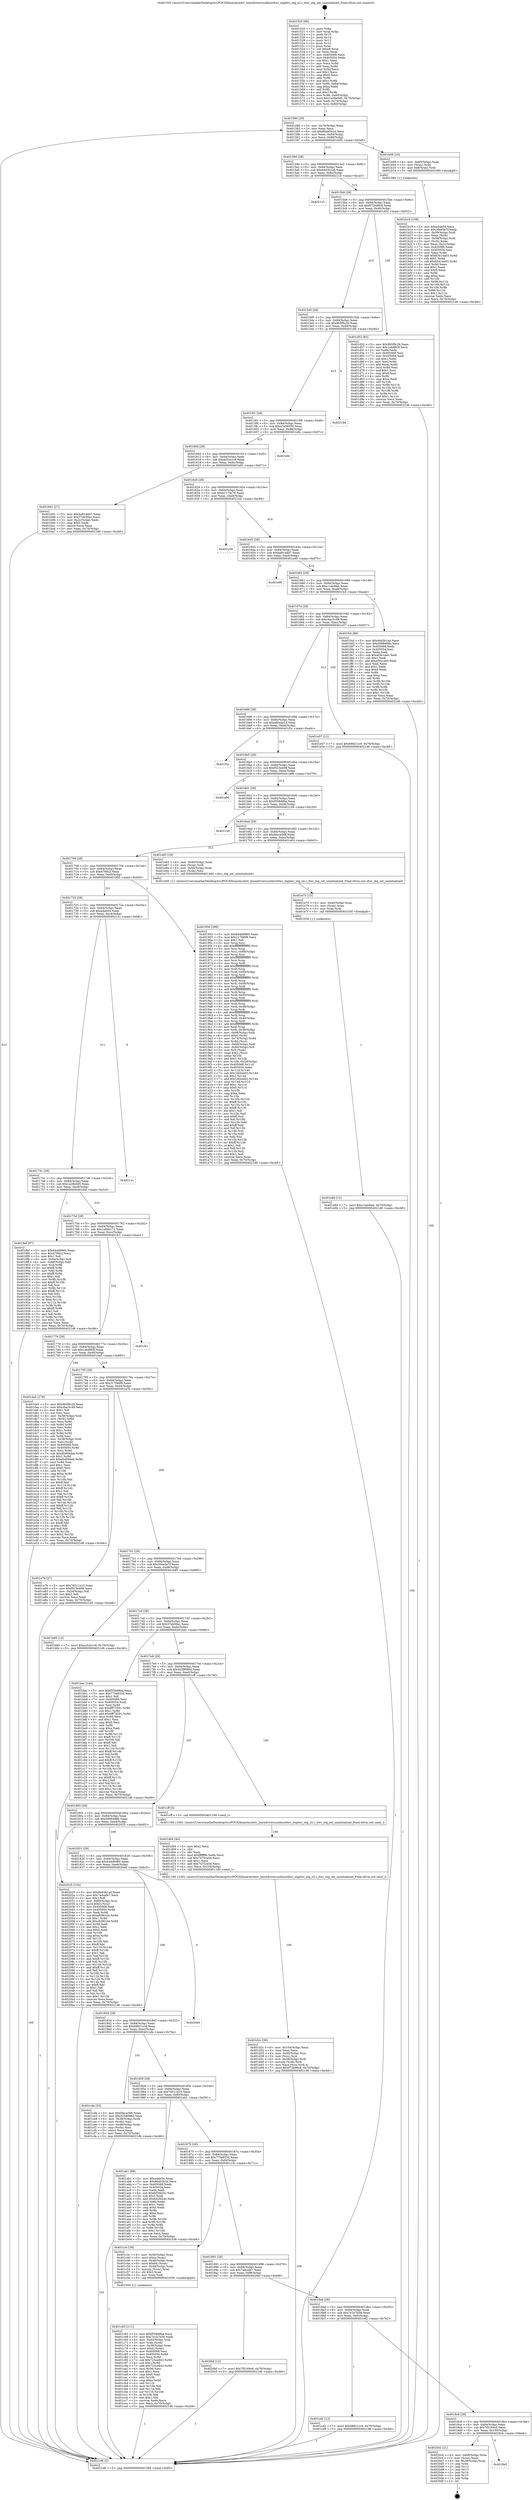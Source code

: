 digraph "0x401520" {
  label = "0x401520 (/mnt/c/Users/mathe/Desktop/tcc/POCII/binaries/extr_linuxdriversusbhostdwc_otgdwc_otg_cil.c_dwc_otg_set_uninitialized_Final-ollvm.out::main(0))"
  labelloc = "t"
  node[shape=record]

  Entry [label="",width=0.3,height=0.3,shape=circle,fillcolor=black,style=filled]
  "0x401580" [label="{
     0x401580 [29]\l
     | [instrs]\l
     &nbsp;&nbsp;0x401580 \<+3\>: mov -0x70(%rbp),%eax\l
     &nbsp;&nbsp;0x401583 \<+2\>: mov %eax,%ecx\l
     &nbsp;&nbsp;0x401585 \<+6\>: sub $0x86ab5b2d,%ecx\l
     &nbsp;&nbsp;0x40158b \<+6\>: mov %eax,-0x84(%rbp)\l
     &nbsp;&nbsp;0x401591 \<+6\>: mov %ecx,-0x88(%rbp)\l
     &nbsp;&nbsp;0x401597 \<+6\>: je 0000000000401b09 \<main+0x5e9\>\l
  }"]
  "0x401b09" [label="{
     0x401b09 [16]\l
     | [instrs]\l
     &nbsp;&nbsp;0x401b09 \<+4\>: mov -0x60(%rbp),%rax\l
     &nbsp;&nbsp;0x401b0d \<+3\>: mov (%rax),%rax\l
     &nbsp;&nbsp;0x401b10 \<+4\>: mov 0x8(%rax),%rdi\l
     &nbsp;&nbsp;0x401b14 \<+5\>: call 0000000000401060 \<atoi@plt\>\l
     | [calls]\l
     &nbsp;&nbsp;0x401060 \{1\} (unknown)\l
  }"]
  "0x40159d" [label="{
     0x40159d [28]\l
     | [instrs]\l
     &nbsp;&nbsp;0x40159d \<+5\>: jmp 00000000004015a2 \<main+0x82\>\l
     &nbsp;&nbsp;0x4015a2 \<+6\>: mov -0x84(%rbp),%eax\l
     &nbsp;&nbsp;0x4015a8 \<+5\>: sub $0x94d3b1ad,%eax\l
     &nbsp;&nbsp;0x4015ad \<+6\>: mov %eax,-0x8c(%rbp)\l
     &nbsp;&nbsp;0x4015b3 \<+6\>: je 00000000004021c5 \<main+0xca5\>\l
  }"]
  Exit [label="",width=0.3,height=0.3,shape=circle,fillcolor=black,style=filled,peripheries=2]
  "0x4021c5" [label="{
     0x4021c5\l
  }", style=dashed]
  "0x4015b9" [label="{
     0x4015b9 [28]\l
     | [instrs]\l
     &nbsp;&nbsp;0x4015b9 \<+5\>: jmp 00000000004015be \<main+0x9e\>\l
     &nbsp;&nbsp;0x4015be \<+6\>: mov -0x84(%rbp),%eax\l
     &nbsp;&nbsp;0x4015c4 \<+5\>: sub $0x972b96c8,%eax\l
     &nbsp;&nbsp;0x4015c9 \<+6\>: mov %eax,-0x90(%rbp)\l
     &nbsp;&nbsp;0x4015cf \<+6\>: je 0000000000401d52 \<main+0x832\>\l
  }"]
  "0x4018e5" [label="{
     0x4018e5\l
  }", style=dashed]
  "0x401d52" [label="{
     0x401d52 [83]\l
     | [instrs]\l
     &nbsp;&nbsp;0x401d52 \<+5\>: mov $0x9b5f9c2b,%eax\l
     &nbsp;&nbsp;0x401d57 \<+5\>: mov $0x1eb9f63f,%ecx\l
     &nbsp;&nbsp;0x401d5c \<+2\>: xor %edx,%edx\l
     &nbsp;&nbsp;0x401d5e \<+7\>: mov 0x405068,%esi\l
     &nbsp;&nbsp;0x401d65 \<+7\>: mov 0x405054,%edi\l
     &nbsp;&nbsp;0x401d6c \<+3\>: sub $0x1,%edx\l
     &nbsp;&nbsp;0x401d6f \<+3\>: mov %esi,%r8d\l
     &nbsp;&nbsp;0x401d72 \<+3\>: add %edx,%r8d\l
     &nbsp;&nbsp;0x401d75 \<+4\>: imul %r8d,%esi\l
     &nbsp;&nbsp;0x401d79 \<+3\>: and $0x1,%esi\l
     &nbsp;&nbsp;0x401d7c \<+3\>: cmp $0x0,%esi\l
     &nbsp;&nbsp;0x401d7f \<+4\>: sete %r9b\l
     &nbsp;&nbsp;0x401d83 \<+3\>: cmp $0xa,%edi\l
     &nbsp;&nbsp;0x401d86 \<+4\>: setl %r10b\l
     &nbsp;&nbsp;0x401d8a \<+3\>: mov %r9b,%r11b\l
     &nbsp;&nbsp;0x401d8d \<+3\>: and %r10b,%r11b\l
     &nbsp;&nbsp;0x401d90 \<+3\>: xor %r10b,%r9b\l
     &nbsp;&nbsp;0x401d93 \<+3\>: or %r9b,%r11b\l
     &nbsp;&nbsp;0x401d96 \<+4\>: test $0x1,%r11b\l
     &nbsp;&nbsp;0x401d9a \<+3\>: cmovne %ecx,%eax\l
     &nbsp;&nbsp;0x401d9d \<+3\>: mov %eax,-0x70(%rbp)\l
     &nbsp;&nbsp;0x401da0 \<+5\>: jmp 00000000004021d6 \<main+0xcb6\>\l
  }"]
  "0x4015d5" [label="{
     0x4015d5 [28]\l
     | [instrs]\l
     &nbsp;&nbsp;0x4015d5 \<+5\>: jmp 00000000004015da \<main+0xba\>\l
     &nbsp;&nbsp;0x4015da \<+6\>: mov -0x84(%rbp),%eax\l
     &nbsp;&nbsp;0x4015e0 \<+5\>: sub $0x9b5f9c2b,%eax\l
     &nbsp;&nbsp;0x4015e5 \<+6\>: mov %eax,-0x94(%rbp)\l
     &nbsp;&nbsp;0x4015eb \<+6\>: je 000000000040218d \<main+0xc6d\>\l
  }"]
  "0x4020cb" [label="{
     0x4020cb [21]\l
     | [instrs]\l
     &nbsp;&nbsp;0x4020cb \<+4\>: mov -0x68(%rbp),%rax\l
     &nbsp;&nbsp;0x4020cf \<+2\>: mov (%rax),%eax\l
     &nbsp;&nbsp;0x4020d1 \<+4\>: lea -0x28(%rbp),%rsp\l
     &nbsp;&nbsp;0x4020d5 \<+1\>: pop %rbx\l
     &nbsp;&nbsp;0x4020d6 \<+2\>: pop %r12\l
     &nbsp;&nbsp;0x4020d8 \<+2\>: pop %r13\l
     &nbsp;&nbsp;0x4020da \<+2\>: pop %r14\l
     &nbsp;&nbsp;0x4020dc \<+2\>: pop %r15\l
     &nbsp;&nbsp;0x4020de \<+1\>: pop %rbp\l
     &nbsp;&nbsp;0x4020df \<+1\>: ret\l
  }"]
  "0x40218d" [label="{
     0x40218d\l
  }", style=dashed]
  "0x4015f1" [label="{
     0x4015f1 [28]\l
     | [instrs]\l
     &nbsp;&nbsp;0x4015f1 \<+5\>: jmp 00000000004015f6 \<main+0xd6\>\l
     &nbsp;&nbsp;0x4015f6 \<+6\>: mov -0x84(%rbp),%eax\l
     &nbsp;&nbsp;0x4015fc \<+5\>: sub $0xa7e08550,%eax\l
     &nbsp;&nbsp;0x401601 \<+6\>: mov %eax,-0x98(%rbp)\l
     &nbsp;&nbsp;0x401607 \<+6\>: je 0000000000401e9c \<main+0x97c\>\l
  }"]
  "0x401e84" [label="{
     0x401e84 [12]\l
     | [instrs]\l
     &nbsp;&nbsp;0x401e84 \<+7\>: movl $0xc1ab4fab,-0x70(%rbp)\l
     &nbsp;&nbsp;0x401e8b \<+5\>: jmp 00000000004021d6 \<main+0xcb6\>\l
  }"]
  "0x401e9c" [label="{
     0x401e9c\l
  }", style=dashed]
  "0x40160d" [label="{
     0x40160d [28]\l
     | [instrs]\l
     &nbsp;&nbsp;0x40160d \<+5\>: jmp 0000000000401612 \<main+0xf2\>\l
     &nbsp;&nbsp;0x401612 \<+6\>: mov -0x84(%rbp),%eax\l
     &nbsp;&nbsp;0x401618 \<+5\>: sub $0xac52e1c9,%eax\l
     &nbsp;&nbsp;0x40161d \<+6\>: mov %eax,-0x9c(%rbp)\l
     &nbsp;&nbsp;0x401623 \<+6\>: je 0000000000401b91 \<main+0x671\>\l
  }"]
  "0x401e75" [label="{
     0x401e75 [15]\l
     | [instrs]\l
     &nbsp;&nbsp;0x401e75 \<+4\>: mov -0x40(%rbp),%rax\l
     &nbsp;&nbsp;0x401e79 \<+3\>: mov (%rax),%rax\l
     &nbsp;&nbsp;0x401e7c \<+3\>: mov %rax,%rdi\l
     &nbsp;&nbsp;0x401e7f \<+5\>: call 0000000000401030 \<free@plt\>\l
     | [calls]\l
     &nbsp;&nbsp;0x401030 \{1\} (unknown)\l
  }"]
  "0x401b91" [label="{
     0x401b91 [27]\l
     | [instrs]\l
     &nbsp;&nbsp;0x401b91 \<+5\>: mov $0xba81ddd7,%eax\l
     &nbsp;&nbsp;0x401b96 \<+5\>: mov $0x37ab50ec,%ecx\l
     &nbsp;&nbsp;0x401b9b \<+3\>: mov -0x2c(%rbp),%edx\l
     &nbsp;&nbsp;0x401b9e \<+3\>: cmp $0x0,%edx\l
     &nbsp;&nbsp;0x401ba1 \<+3\>: cmove %ecx,%eax\l
     &nbsp;&nbsp;0x401ba4 \<+3\>: mov %eax,-0x70(%rbp)\l
     &nbsp;&nbsp;0x401ba7 \<+5\>: jmp 00000000004021d6 \<main+0xcb6\>\l
  }"]
  "0x401629" [label="{
     0x401629 [28]\l
     | [instrs]\l
     &nbsp;&nbsp;0x401629 \<+5\>: jmp 000000000040162e \<main+0x10e\>\l
     &nbsp;&nbsp;0x40162e \<+6\>: mov -0x84(%rbp),%eax\l
     &nbsp;&nbsp;0x401634 \<+5\>: sub $0xb1179c76,%eax\l
     &nbsp;&nbsp;0x401639 \<+6\>: mov %eax,-0xa0(%rbp)\l
     &nbsp;&nbsp;0x40163f \<+6\>: je 00000000004021b4 \<main+0xc94\>\l
  }"]
  "0x401d2c" [label="{
     0x401d2c [38]\l
     | [instrs]\l
     &nbsp;&nbsp;0x401d2c \<+6\>: mov -0x104(%rbp),%ecx\l
     &nbsp;&nbsp;0x401d32 \<+3\>: imul %eax,%ecx\l
     &nbsp;&nbsp;0x401d35 \<+4\>: mov -0x40(%rbp),%rsi\l
     &nbsp;&nbsp;0x401d39 \<+3\>: mov (%rsi),%rsi\l
     &nbsp;&nbsp;0x401d3c \<+4\>: mov -0x38(%rbp),%rdi\l
     &nbsp;&nbsp;0x401d40 \<+3\>: movslq (%rdi),%rdi\l
     &nbsp;&nbsp;0x401d43 \<+3\>: mov %ecx,(%rsi,%rdi,4)\l
     &nbsp;&nbsp;0x401d46 \<+7\>: movl $0x972b96c8,-0x70(%rbp)\l
     &nbsp;&nbsp;0x401d4d \<+5\>: jmp 00000000004021d6 \<main+0xcb6\>\l
  }"]
  "0x4021b4" [label="{
     0x4021b4\l
  }", style=dashed]
  "0x401645" [label="{
     0x401645 [28]\l
     | [instrs]\l
     &nbsp;&nbsp;0x401645 \<+5\>: jmp 000000000040164a \<main+0x12a\>\l
     &nbsp;&nbsp;0x40164a \<+6\>: mov -0x84(%rbp),%eax\l
     &nbsp;&nbsp;0x401650 \<+5\>: sub $0xba81ddd7,%eax\l
     &nbsp;&nbsp;0x401655 \<+6\>: mov %eax,-0xa4(%rbp)\l
     &nbsp;&nbsp;0x40165b \<+6\>: je 0000000000401e90 \<main+0x970\>\l
  }"]
  "0x401d04" [label="{
     0x401d04 [40]\l
     | [instrs]\l
     &nbsp;&nbsp;0x401d04 \<+5\>: mov $0x2,%ecx\l
     &nbsp;&nbsp;0x401d09 \<+1\>: cltd\l
     &nbsp;&nbsp;0x401d0a \<+2\>: idiv %ecx\l
     &nbsp;&nbsp;0x401d0c \<+6\>: imul $0xfffffffe,%edx,%ecx\l
     &nbsp;&nbsp;0x401d12 \<+6\>: sub $0x7475ca5d,%ecx\l
     &nbsp;&nbsp;0x401d18 \<+3\>: add $0x1,%ecx\l
     &nbsp;&nbsp;0x401d1b \<+6\>: add $0x7475ca5d,%ecx\l
     &nbsp;&nbsp;0x401d21 \<+6\>: mov %ecx,-0x104(%rbp)\l
     &nbsp;&nbsp;0x401d27 \<+5\>: call 0000000000401160 \<next_i\>\l
     | [calls]\l
     &nbsp;&nbsp;0x401160 \{100\} (/mnt/c/Users/mathe/Desktop/tcc/POCII/binaries/extr_linuxdriversusbhostdwc_otgdwc_otg_cil.c_dwc_otg_set_uninitialized_Final-ollvm.out::next_i)\l
  }"]
  "0x401e90" [label="{
     0x401e90\l
  }", style=dashed]
  "0x401661" [label="{
     0x401661 [28]\l
     | [instrs]\l
     &nbsp;&nbsp;0x401661 \<+5\>: jmp 0000000000401666 \<main+0x146\>\l
     &nbsp;&nbsp;0x401666 \<+6\>: mov -0x84(%rbp),%eax\l
     &nbsp;&nbsp;0x40166c \<+5\>: sub $0xc1ab4fab,%eax\l
     &nbsp;&nbsp;0x401671 \<+6\>: mov %eax,-0xa8(%rbp)\l
     &nbsp;&nbsp;0x401677 \<+6\>: je 0000000000401fcd \<main+0xaad\>\l
  }"]
  "0x4018c9" [label="{
     0x4018c9 [28]\l
     | [instrs]\l
     &nbsp;&nbsp;0x4018c9 \<+5\>: jmp 00000000004018ce \<main+0x3ae\>\l
     &nbsp;&nbsp;0x4018ce \<+6\>: mov -0x84(%rbp),%eax\l
     &nbsp;&nbsp;0x4018d4 \<+5\>: sub $0x7f5169c9,%eax\l
     &nbsp;&nbsp;0x4018d9 \<+6\>: mov %eax,-0x100(%rbp)\l
     &nbsp;&nbsp;0x4018df \<+6\>: je 00000000004020cb \<main+0xbab\>\l
  }"]
  "0x401fcd" [label="{
     0x401fcd [88]\l
     | [instrs]\l
     &nbsp;&nbsp;0x401fcd \<+5\>: mov $0x94d3b1ad,%eax\l
     &nbsp;&nbsp;0x401fd2 \<+5\>: mov $0x5998498b,%ecx\l
     &nbsp;&nbsp;0x401fd7 \<+7\>: mov 0x405068,%edx\l
     &nbsp;&nbsp;0x401fde \<+7\>: mov 0x405054,%esi\l
     &nbsp;&nbsp;0x401fe5 \<+2\>: mov %edx,%edi\l
     &nbsp;&nbsp;0x401fe7 \<+6\>: sub $0xef3b1ee0,%edi\l
     &nbsp;&nbsp;0x401fed \<+3\>: sub $0x1,%edi\l
     &nbsp;&nbsp;0x401ff0 \<+6\>: add $0xef3b1ee0,%edi\l
     &nbsp;&nbsp;0x401ff6 \<+3\>: imul %edi,%edx\l
     &nbsp;&nbsp;0x401ff9 \<+3\>: and $0x1,%edx\l
     &nbsp;&nbsp;0x401ffc \<+3\>: cmp $0x0,%edx\l
     &nbsp;&nbsp;0x401fff \<+4\>: sete %r8b\l
     &nbsp;&nbsp;0x402003 \<+3\>: cmp $0xa,%esi\l
     &nbsp;&nbsp;0x402006 \<+4\>: setl %r9b\l
     &nbsp;&nbsp;0x40200a \<+3\>: mov %r8b,%r10b\l
     &nbsp;&nbsp;0x40200d \<+3\>: and %r9b,%r10b\l
     &nbsp;&nbsp;0x402010 \<+3\>: xor %r9b,%r8b\l
     &nbsp;&nbsp;0x402013 \<+3\>: or %r8b,%r10b\l
     &nbsp;&nbsp;0x402016 \<+4\>: test $0x1,%r10b\l
     &nbsp;&nbsp;0x40201a \<+3\>: cmovne %ecx,%eax\l
     &nbsp;&nbsp;0x40201d \<+3\>: mov %eax,-0x70(%rbp)\l
     &nbsp;&nbsp;0x402020 \<+5\>: jmp 00000000004021d6 \<main+0xcb6\>\l
  }"]
  "0x40167d" [label="{
     0x40167d [28]\l
     | [instrs]\l
     &nbsp;&nbsp;0x40167d \<+5\>: jmp 0000000000401682 \<main+0x162\>\l
     &nbsp;&nbsp;0x401682 \<+6\>: mov -0x84(%rbp),%eax\l
     &nbsp;&nbsp;0x401688 \<+5\>: sub $0xc6ac5c49,%eax\l
     &nbsp;&nbsp;0x40168d \<+6\>: mov %eax,-0xac(%rbp)\l
     &nbsp;&nbsp;0x401693 \<+6\>: je 0000000000401e57 \<main+0x937\>\l
  }"]
  "0x401cd2" [label="{
     0x401cd2 [12]\l
     | [instrs]\l
     &nbsp;&nbsp;0x401cd2 \<+7\>: movl $0x68821cc9,-0x70(%rbp)\l
     &nbsp;&nbsp;0x401cd9 \<+5\>: jmp 00000000004021d6 \<main+0xcb6\>\l
  }"]
  "0x401e57" [label="{
     0x401e57 [12]\l
     | [instrs]\l
     &nbsp;&nbsp;0x401e57 \<+7\>: movl $0x68821cc9,-0x70(%rbp)\l
     &nbsp;&nbsp;0x401e5e \<+5\>: jmp 00000000004021d6 \<main+0xcb6\>\l
  }"]
  "0x401699" [label="{
     0x401699 [28]\l
     | [instrs]\l
     &nbsp;&nbsp;0x401699 \<+5\>: jmp 000000000040169e \<main+0x17e\>\l
     &nbsp;&nbsp;0x40169e \<+6\>: mov -0x84(%rbp),%eax\l
     &nbsp;&nbsp;0x4016a4 \<+5\>: sub $0xe8ceae1d,%eax\l
     &nbsp;&nbsp;0x4016a9 \<+6\>: mov %eax,-0xb0(%rbp)\l
     &nbsp;&nbsp;0x4016af \<+6\>: je 0000000000401f2c \<main+0xa0c\>\l
  }"]
  "0x4018ad" [label="{
     0x4018ad [28]\l
     | [instrs]\l
     &nbsp;&nbsp;0x4018ad \<+5\>: jmp 00000000004018b2 \<main+0x392\>\l
     &nbsp;&nbsp;0x4018b2 \<+6\>: mov -0x84(%rbp),%eax\l
     &nbsp;&nbsp;0x4018b8 \<+5\>: sub $0x7e1b7b58,%eax\l
     &nbsp;&nbsp;0x4018bd \<+6\>: mov %eax,-0xfc(%rbp)\l
     &nbsp;&nbsp;0x4018c3 \<+6\>: je 0000000000401cd2 \<main+0x7b2\>\l
  }"]
  "0x401f2c" [label="{
     0x401f2c\l
  }", style=dashed]
  "0x4016b5" [label="{
     0x4016b5 [28]\l
     | [instrs]\l
     &nbsp;&nbsp;0x4016b5 \<+5\>: jmp 00000000004016ba \<main+0x19a\>\l
     &nbsp;&nbsp;0x4016ba \<+6\>: mov -0x84(%rbp),%eax\l
     &nbsp;&nbsp;0x4016c0 \<+5\>: sub $0xf523e498,%eax\l
     &nbsp;&nbsp;0x4016c5 \<+6\>: mov %eax,-0xb4(%rbp)\l
     &nbsp;&nbsp;0x4016cb \<+6\>: je 0000000000401a96 \<main+0x576\>\l
  }"]
  "0x4020bf" [label="{
     0x4020bf [12]\l
     | [instrs]\l
     &nbsp;&nbsp;0x4020bf \<+7\>: movl $0x7f5169c9,-0x70(%rbp)\l
     &nbsp;&nbsp;0x4020c6 \<+5\>: jmp 00000000004021d6 \<main+0xcb6\>\l
  }"]
  "0x401a96" [label="{
     0x401a96\l
  }", style=dashed]
  "0x4016d1" [label="{
     0x4016d1 [28]\l
     | [instrs]\l
     &nbsp;&nbsp;0x4016d1 \<+5\>: jmp 00000000004016d6 \<main+0x1b6\>\l
     &nbsp;&nbsp;0x4016d6 \<+6\>: mov -0x84(%rbp),%eax\l
     &nbsp;&nbsp;0x4016dc \<+5\>: sub $0xf559d9ba,%eax\l
     &nbsp;&nbsp;0x4016e1 \<+6\>: mov %eax,-0xb8(%rbp)\l
     &nbsp;&nbsp;0x4016e7 \<+6\>: je 0000000000402149 \<main+0xc29\>\l
  }"]
  "0x401c63" [label="{
     0x401c63 [111]\l
     | [instrs]\l
     &nbsp;&nbsp;0x401c63 \<+5\>: mov $0xf559d9ba,%ecx\l
     &nbsp;&nbsp;0x401c68 \<+5\>: mov $0x7e1b7b58,%edx\l
     &nbsp;&nbsp;0x401c6d \<+4\>: mov -0x40(%rbp),%rdi\l
     &nbsp;&nbsp;0x401c71 \<+3\>: mov %rax,(%rdi)\l
     &nbsp;&nbsp;0x401c74 \<+4\>: mov -0x38(%rbp),%rax\l
     &nbsp;&nbsp;0x401c78 \<+6\>: movl $0x0,(%rax)\l
     &nbsp;&nbsp;0x401c7e \<+7\>: mov 0x405068,%esi\l
     &nbsp;&nbsp;0x401c85 \<+8\>: mov 0x405054,%r8d\l
     &nbsp;&nbsp;0x401c8d \<+3\>: mov %esi,%r9d\l
     &nbsp;&nbsp;0x401c90 \<+7\>: sub $0x725ce843,%r9d\l
     &nbsp;&nbsp;0x401c97 \<+4\>: sub $0x1,%r9d\l
     &nbsp;&nbsp;0x401c9b \<+7\>: add $0x725ce843,%r9d\l
     &nbsp;&nbsp;0x401ca2 \<+4\>: imul %r9d,%esi\l
     &nbsp;&nbsp;0x401ca6 \<+3\>: and $0x1,%esi\l
     &nbsp;&nbsp;0x401ca9 \<+3\>: cmp $0x0,%esi\l
     &nbsp;&nbsp;0x401cac \<+4\>: sete %r10b\l
     &nbsp;&nbsp;0x401cb0 \<+4\>: cmp $0xa,%r8d\l
     &nbsp;&nbsp;0x401cb4 \<+4\>: setl %r11b\l
     &nbsp;&nbsp;0x401cb8 \<+3\>: mov %r10b,%bl\l
     &nbsp;&nbsp;0x401cbb \<+3\>: and %r11b,%bl\l
     &nbsp;&nbsp;0x401cbe \<+3\>: xor %r11b,%r10b\l
     &nbsp;&nbsp;0x401cc1 \<+3\>: or %r10b,%bl\l
     &nbsp;&nbsp;0x401cc4 \<+3\>: test $0x1,%bl\l
     &nbsp;&nbsp;0x401cc7 \<+3\>: cmovne %edx,%ecx\l
     &nbsp;&nbsp;0x401cca \<+3\>: mov %ecx,-0x70(%rbp)\l
     &nbsp;&nbsp;0x401ccd \<+5\>: jmp 00000000004021d6 \<main+0xcb6\>\l
  }"]
  "0x402149" [label="{
     0x402149\l
  }", style=dashed]
  "0x4016ed" [label="{
     0x4016ed [28]\l
     | [instrs]\l
     &nbsp;&nbsp;0x4016ed \<+5\>: jmp 00000000004016f2 \<main+0x1d2\>\l
     &nbsp;&nbsp;0x4016f2 \<+6\>: mov -0x84(%rbp),%eax\l
     &nbsp;&nbsp;0x4016f8 \<+5\>: sub $0xfdaca566,%eax\l
     &nbsp;&nbsp;0x4016fd \<+6\>: mov %eax,-0xbc(%rbp)\l
     &nbsp;&nbsp;0x401703 \<+6\>: je 0000000000401e63 \<main+0x943\>\l
  }"]
  "0x401891" [label="{
     0x401891 [28]\l
     | [instrs]\l
     &nbsp;&nbsp;0x401891 \<+5\>: jmp 0000000000401896 \<main+0x376\>\l
     &nbsp;&nbsp;0x401896 \<+6\>: mov -0x84(%rbp),%eax\l
     &nbsp;&nbsp;0x40189c \<+5\>: sub $0x7adcafe7,%eax\l
     &nbsp;&nbsp;0x4018a1 \<+6\>: mov %eax,-0xf8(%rbp)\l
     &nbsp;&nbsp;0x4018a7 \<+6\>: je 00000000004020bf \<main+0xb9f\>\l
  }"]
  "0x401e63" [label="{
     0x401e63 [18]\l
     | [instrs]\l
     &nbsp;&nbsp;0x401e63 \<+4\>: mov -0x40(%rbp),%rax\l
     &nbsp;&nbsp;0x401e67 \<+3\>: mov (%rax),%rdi\l
     &nbsp;&nbsp;0x401e6a \<+4\>: mov -0x50(%rbp),%rax\l
     &nbsp;&nbsp;0x401e6e \<+2\>: mov (%rax),%esi\l
     &nbsp;&nbsp;0x401e70 \<+5\>: call 0000000000401440 \<dwc_otg_set_uninitialized\>\l
     | [calls]\l
     &nbsp;&nbsp;0x401440 \{1\} (/mnt/c/Users/mathe/Desktop/tcc/POCII/binaries/extr_linuxdriversusbhostdwc_otgdwc_otg_cil.c_dwc_otg_set_uninitialized_Final-ollvm.out::dwc_otg_set_uninitialized)\l
  }"]
  "0x401709" [label="{
     0x401709 [28]\l
     | [instrs]\l
     &nbsp;&nbsp;0x401709 \<+5\>: jmp 000000000040170e \<main+0x1ee\>\l
     &nbsp;&nbsp;0x40170e \<+6\>: mov -0x84(%rbp),%eax\l
     &nbsp;&nbsp;0x401714 \<+5\>: sub $0x4786c2,%eax\l
     &nbsp;&nbsp;0x401719 \<+6\>: mov %eax,-0xc0(%rbp)\l
     &nbsp;&nbsp;0x40171f \<+6\>: je 0000000000401950 \<main+0x430\>\l
  }"]
  "0x401c3c" [label="{
     0x401c3c [39]\l
     | [instrs]\l
     &nbsp;&nbsp;0x401c3c \<+4\>: mov -0x50(%rbp),%rax\l
     &nbsp;&nbsp;0x401c40 \<+6\>: movl $0xa,(%rax)\l
     &nbsp;&nbsp;0x401c46 \<+4\>: mov -0x48(%rbp),%rax\l
     &nbsp;&nbsp;0x401c4a \<+6\>: movl $0x64,(%rax)\l
     &nbsp;&nbsp;0x401c50 \<+4\>: mov -0x48(%rbp),%rax\l
     &nbsp;&nbsp;0x401c54 \<+3\>: movslq (%rax),%rax\l
     &nbsp;&nbsp;0x401c57 \<+4\>: shl $0x2,%rax\l
     &nbsp;&nbsp;0x401c5b \<+3\>: mov %rax,%rdi\l
     &nbsp;&nbsp;0x401c5e \<+5\>: call 0000000000401050 \<malloc@plt\>\l
     | [calls]\l
     &nbsp;&nbsp;0x401050 \{1\} (unknown)\l
  }"]
  "0x401950" [label="{
     0x401950 [299]\l
     | [instrs]\l
     &nbsp;&nbsp;0x401950 \<+5\>: mov $0x644d9960,%eax\l
     &nbsp;&nbsp;0x401955 \<+5\>: mov $0x217f46f9,%ecx\l
     &nbsp;&nbsp;0x40195a \<+2\>: mov $0x1,%dl\l
     &nbsp;&nbsp;0x40195c \<+3\>: mov %rsp,%rsi\l
     &nbsp;&nbsp;0x40195f \<+4\>: add $0xfffffffffffffff0,%rsi\l
     &nbsp;&nbsp;0x401963 \<+3\>: mov %rsi,%rsp\l
     &nbsp;&nbsp;0x401966 \<+4\>: mov %rsi,-0x68(%rbp)\l
     &nbsp;&nbsp;0x40196a \<+3\>: mov %rsp,%rsi\l
     &nbsp;&nbsp;0x40196d \<+4\>: add $0xfffffffffffffff0,%rsi\l
     &nbsp;&nbsp;0x401971 \<+3\>: mov %rsi,%rsp\l
     &nbsp;&nbsp;0x401974 \<+3\>: mov %rsp,%rdi\l
     &nbsp;&nbsp;0x401977 \<+4\>: add $0xfffffffffffffff0,%rdi\l
     &nbsp;&nbsp;0x40197b \<+3\>: mov %rdi,%rsp\l
     &nbsp;&nbsp;0x40197e \<+4\>: mov %rdi,-0x60(%rbp)\l
     &nbsp;&nbsp;0x401982 \<+3\>: mov %rsp,%rdi\l
     &nbsp;&nbsp;0x401985 \<+4\>: add $0xfffffffffffffff0,%rdi\l
     &nbsp;&nbsp;0x401989 \<+3\>: mov %rdi,%rsp\l
     &nbsp;&nbsp;0x40198c \<+4\>: mov %rdi,-0x58(%rbp)\l
     &nbsp;&nbsp;0x401990 \<+3\>: mov %rsp,%rdi\l
     &nbsp;&nbsp;0x401993 \<+4\>: add $0xfffffffffffffff0,%rdi\l
     &nbsp;&nbsp;0x401997 \<+3\>: mov %rdi,%rsp\l
     &nbsp;&nbsp;0x40199a \<+4\>: mov %rdi,-0x50(%rbp)\l
     &nbsp;&nbsp;0x40199e \<+3\>: mov %rsp,%rdi\l
     &nbsp;&nbsp;0x4019a1 \<+4\>: add $0xfffffffffffffff0,%rdi\l
     &nbsp;&nbsp;0x4019a5 \<+3\>: mov %rdi,%rsp\l
     &nbsp;&nbsp;0x4019a8 \<+4\>: mov %rdi,-0x48(%rbp)\l
     &nbsp;&nbsp;0x4019ac \<+3\>: mov %rsp,%rdi\l
     &nbsp;&nbsp;0x4019af \<+4\>: add $0xfffffffffffffff0,%rdi\l
     &nbsp;&nbsp;0x4019b3 \<+3\>: mov %rdi,%rsp\l
     &nbsp;&nbsp;0x4019b6 \<+4\>: mov %rdi,-0x40(%rbp)\l
     &nbsp;&nbsp;0x4019ba \<+3\>: mov %rsp,%rdi\l
     &nbsp;&nbsp;0x4019bd \<+4\>: add $0xfffffffffffffff0,%rdi\l
     &nbsp;&nbsp;0x4019c1 \<+3\>: mov %rdi,%rsp\l
     &nbsp;&nbsp;0x4019c4 \<+4\>: mov %rdi,-0x38(%rbp)\l
     &nbsp;&nbsp;0x4019c8 \<+4\>: mov -0x68(%rbp),%rdi\l
     &nbsp;&nbsp;0x4019cc \<+6\>: movl $0x0,(%rdi)\l
     &nbsp;&nbsp;0x4019d2 \<+4\>: mov -0x74(%rbp),%r8d\l
     &nbsp;&nbsp;0x4019d6 \<+3\>: mov %r8d,(%rsi)\l
     &nbsp;&nbsp;0x4019d9 \<+4\>: mov -0x60(%rbp),%rdi\l
     &nbsp;&nbsp;0x4019dd \<+4\>: mov -0x80(%rbp),%r9\l
     &nbsp;&nbsp;0x4019e1 \<+3\>: mov %r9,(%rdi)\l
     &nbsp;&nbsp;0x4019e4 \<+3\>: cmpl $0x2,(%rsi)\l
     &nbsp;&nbsp;0x4019e7 \<+4\>: setne %r10b\l
     &nbsp;&nbsp;0x4019eb \<+4\>: and $0x1,%r10b\l
     &nbsp;&nbsp;0x4019ef \<+4\>: mov %r10b,-0x2d(%rbp)\l
     &nbsp;&nbsp;0x4019f3 \<+8\>: mov 0x405068,%r11d\l
     &nbsp;&nbsp;0x4019fb \<+7\>: mov 0x405054,%ebx\l
     &nbsp;&nbsp;0x401a02 \<+3\>: mov %r11d,%r14d\l
     &nbsp;&nbsp;0x401a05 \<+7\>: sub $0x1fd2edd3,%r14d\l
     &nbsp;&nbsp;0x401a0c \<+4\>: sub $0x1,%r14d\l
     &nbsp;&nbsp;0x401a10 \<+7\>: add $0x1fd2edd3,%r14d\l
     &nbsp;&nbsp;0x401a17 \<+4\>: imul %r14d,%r11d\l
     &nbsp;&nbsp;0x401a1b \<+4\>: and $0x1,%r11d\l
     &nbsp;&nbsp;0x401a1f \<+4\>: cmp $0x0,%r11d\l
     &nbsp;&nbsp;0x401a23 \<+4\>: sete %r10b\l
     &nbsp;&nbsp;0x401a27 \<+3\>: cmp $0xa,%ebx\l
     &nbsp;&nbsp;0x401a2a \<+4\>: setl %r15b\l
     &nbsp;&nbsp;0x401a2e \<+3\>: mov %r10b,%r12b\l
     &nbsp;&nbsp;0x401a31 \<+4\>: xor $0xff,%r12b\l
     &nbsp;&nbsp;0x401a35 \<+3\>: mov %r15b,%r13b\l
     &nbsp;&nbsp;0x401a38 \<+4\>: xor $0xff,%r13b\l
     &nbsp;&nbsp;0x401a3c \<+3\>: xor $0x1,%dl\l
     &nbsp;&nbsp;0x401a3f \<+3\>: mov %r12b,%sil\l
     &nbsp;&nbsp;0x401a42 \<+4\>: and $0xff,%sil\l
     &nbsp;&nbsp;0x401a46 \<+3\>: and %dl,%r10b\l
     &nbsp;&nbsp;0x401a49 \<+3\>: mov %r13b,%dil\l
     &nbsp;&nbsp;0x401a4c \<+4\>: and $0xff,%dil\l
     &nbsp;&nbsp;0x401a50 \<+3\>: and %dl,%r15b\l
     &nbsp;&nbsp;0x401a53 \<+3\>: or %r10b,%sil\l
     &nbsp;&nbsp;0x401a56 \<+3\>: or %r15b,%dil\l
     &nbsp;&nbsp;0x401a59 \<+3\>: xor %dil,%sil\l
     &nbsp;&nbsp;0x401a5c \<+3\>: or %r13b,%r12b\l
     &nbsp;&nbsp;0x401a5f \<+4\>: xor $0xff,%r12b\l
     &nbsp;&nbsp;0x401a63 \<+3\>: or $0x1,%dl\l
     &nbsp;&nbsp;0x401a66 \<+3\>: and %dl,%r12b\l
     &nbsp;&nbsp;0x401a69 \<+3\>: or %r12b,%sil\l
     &nbsp;&nbsp;0x401a6c \<+4\>: test $0x1,%sil\l
     &nbsp;&nbsp;0x401a70 \<+3\>: cmovne %ecx,%eax\l
     &nbsp;&nbsp;0x401a73 \<+3\>: mov %eax,-0x70(%rbp)\l
     &nbsp;&nbsp;0x401a76 \<+5\>: jmp 00000000004021d6 \<main+0xcb6\>\l
  }"]
  "0x401725" [label="{
     0x401725 [28]\l
     | [instrs]\l
     &nbsp;&nbsp;0x401725 \<+5\>: jmp 000000000040172a \<main+0x20a\>\l
     &nbsp;&nbsp;0x40172a \<+6\>: mov -0x84(%rbp),%eax\l
     &nbsp;&nbsp;0x401730 \<+5\>: sub $0xa4ab54,%eax\l
     &nbsp;&nbsp;0x401735 \<+6\>: mov %eax,-0xc4(%rbp)\l
     &nbsp;&nbsp;0x40173b \<+6\>: je 000000000040211c \<main+0xbfc\>\l
  }"]
  "0x401b19" [label="{
     0x401b19 [108]\l
     | [instrs]\l
     &nbsp;&nbsp;0x401b19 \<+5\>: mov $0xa4ab54,%ecx\l
     &nbsp;&nbsp;0x401b1e \<+5\>: mov $0x30ee5e7f,%edx\l
     &nbsp;&nbsp;0x401b23 \<+4\>: mov -0x58(%rbp),%rdi\l
     &nbsp;&nbsp;0x401b27 \<+2\>: mov %eax,(%rdi)\l
     &nbsp;&nbsp;0x401b29 \<+4\>: mov -0x58(%rbp),%rdi\l
     &nbsp;&nbsp;0x401b2d \<+2\>: mov (%rdi),%eax\l
     &nbsp;&nbsp;0x401b2f \<+3\>: mov %eax,-0x2c(%rbp)\l
     &nbsp;&nbsp;0x401b32 \<+7\>: mov 0x405068,%eax\l
     &nbsp;&nbsp;0x401b39 \<+7\>: mov 0x405054,%esi\l
     &nbsp;&nbsp;0x401b40 \<+3\>: mov %eax,%r8d\l
     &nbsp;&nbsp;0x401b43 \<+7\>: add $0x83414a03,%r8d\l
     &nbsp;&nbsp;0x401b4a \<+4\>: sub $0x1,%r8d\l
     &nbsp;&nbsp;0x401b4e \<+7\>: sub $0x83414a03,%r8d\l
     &nbsp;&nbsp;0x401b55 \<+4\>: imul %r8d,%eax\l
     &nbsp;&nbsp;0x401b59 \<+3\>: and $0x1,%eax\l
     &nbsp;&nbsp;0x401b5c \<+3\>: cmp $0x0,%eax\l
     &nbsp;&nbsp;0x401b5f \<+4\>: sete %r9b\l
     &nbsp;&nbsp;0x401b63 \<+3\>: cmp $0xa,%esi\l
     &nbsp;&nbsp;0x401b66 \<+4\>: setl %r10b\l
     &nbsp;&nbsp;0x401b6a \<+3\>: mov %r9b,%r11b\l
     &nbsp;&nbsp;0x401b6d \<+3\>: and %r10b,%r11b\l
     &nbsp;&nbsp;0x401b70 \<+3\>: xor %r10b,%r9b\l
     &nbsp;&nbsp;0x401b73 \<+3\>: or %r9b,%r11b\l
     &nbsp;&nbsp;0x401b76 \<+4\>: test $0x1,%r11b\l
     &nbsp;&nbsp;0x401b7a \<+3\>: cmovne %edx,%ecx\l
     &nbsp;&nbsp;0x401b7d \<+3\>: mov %ecx,-0x70(%rbp)\l
     &nbsp;&nbsp;0x401b80 \<+5\>: jmp 00000000004021d6 \<main+0xcb6\>\l
  }"]
  "0x40211c" [label="{
     0x40211c\l
  }", style=dashed]
  "0x401741" [label="{
     0x401741 [28]\l
     | [instrs]\l
     &nbsp;&nbsp;0x401741 \<+5\>: jmp 0000000000401746 \<main+0x226\>\l
     &nbsp;&nbsp;0x401746 \<+6\>: mov -0x84(%rbp),%eax\l
     &nbsp;&nbsp;0x40174c \<+5\>: sub $0x1a28e0d5,%eax\l
     &nbsp;&nbsp;0x401751 \<+6\>: mov %eax,-0xc8(%rbp)\l
     &nbsp;&nbsp;0x401757 \<+6\>: je 00000000004018ef \<main+0x3cf\>\l
  }"]
  "0x401875" [label="{
     0x401875 [28]\l
     | [instrs]\l
     &nbsp;&nbsp;0x401875 \<+5\>: jmp 000000000040187a \<main+0x35a\>\l
     &nbsp;&nbsp;0x40187a \<+6\>: mov -0x84(%rbp),%eax\l
     &nbsp;&nbsp;0x401880 \<+5\>: sub $0x775e933d,%eax\l
     &nbsp;&nbsp;0x401885 \<+6\>: mov %eax,-0xf4(%rbp)\l
     &nbsp;&nbsp;0x40188b \<+6\>: je 0000000000401c3c \<main+0x71c\>\l
  }"]
  "0x4018ef" [label="{
     0x4018ef [97]\l
     | [instrs]\l
     &nbsp;&nbsp;0x4018ef \<+5\>: mov $0x644d9960,%eax\l
     &nbsp;&nbsp;0x4018f4 \<+5\>: mov $0x4786c2,%ecx\l
     &nbsp;&nbsp;0x4018f9 \<+2\>: mov $0x1,%dl\l
     &nbsp;&nbsp;0x4018fb \<+4\>: mov -0x6a(%rbp),%sil\l
     &nbsp;&nbsp;0x4018ff \<+4\>: mov -0x69(%rbp),%dil\l
     &nbsp;&nbsp;0x401903 \<+3\>: mov %sil,%r8b\l
     &nbsp;&nbsp;0x401906 \<+4\>: xor $0xff,%r8b\l
     &nbsp;&nbsp;0x40190a \<+3\>: mov %dil,%r9b\l
     &nbsp;&nbsp;0x40190d \<+4\>: xor $0xff,%r9b\l
     &nbsp;&nbsp;0x401911 \<+3\>: xor $0x1,%dl\l
     &nbsp;&nbsp;0x401914 \<+3\>: mov %r8b,%r10b\l
     &nbsp;&nbsp;0x401917 \<+4\>: and $0xff,%r10b\l
     &nbsp;&nbsp;0x40191b \<+3\>: and %dl,%sil\l
     &nbsp;&nbsp;0x40191e \<+3\>: mov %r9b,%r11b\l
     &nbsp;&nbsp;0x401921 \<+4\>: and $0xff,%r11b\l
     &nbsp;&nbsp;0x401925 \<+3\>: and %dl,%dil\l
     &nbsp;&nbsp;0x401928 \<+3\>: or %sil,%r10b\l
     &nbsp;&nbsp;0x40192b \<+3\>: or %dil,%r11b\l
     &nbsp;&nbsp;0x40192e \<+3\>: xor %r11b,%r10b\l
     &nbsp;&nbsp;0x401931 \<+3\>: or %r9b,%r8b\l
     &nbsp;&nbsp;0x401934 \<+4\>: xor $0xff,%r8b\l
     &nbsp;&nbsp;0x401938 \<+3\>: or $0x1,%dl\l
     &nbsp;&nbsp;0x40193b \<+3\>: and %dl,%r8b\l
     &nbsp;&nbsp;0x40193e \<+3\>: or %r8b,%r10b\l
     &nbsp;&nbsp;0x401941 \<+4\>: test $0x1,%r10b\l
     &nbsp;&nbsp;0x401945 \<+3\>: cmovne %ecx,%eax\l
     &nbsp;&nbsp;0x401948 \<+3\>: mov %eax,-0x70(%rbp)\l
     &nbsp;&nbsp;0x40194b \<+5\>: jmp 00000000004021d6 \<main+0xcb6\>\l
  }"]
  "0x40175d" [label="{
     0x40175d [28]\l
     | [instrs]\l
     &nbsp;&nbsp;0x40175d \<+5\>: jmp 0000000000401762 \<main+0x242\>\l
     &nbsp;&nbsp;0x401762 \<+6\>: mov -0x84(%rbp),%eax\l
     &nbsp;&nbsp;0x401768 \<+5\>: sub $0x1a46b171,%eax\l
     &nbsp;&nbsp;0x40176d \<+6\>: mov %eax,-0xcc(%rbp)\l
     &nbsp;&nbsp;0x401773 \<+6\>: je 0000000000401fc1 \<main+0xaa1\>\l
  }"]
  "0x4021d6" [label="{
     0x4021d6 [5]\l
     | [instrs]\l
     &nbsp;&nbsp;0x4021d6 \<+5\>: jmp 0000000000401580 \<main+0x60\>\l
  }"]
  "0x401520" [label="{
     0x401520 [96]\l
     | [instrs]\l
     &nbsp;&nbsp;0x401520 \<+1\>: push %rbp\l
     &nbsp;&nbsp;0x401521 \<+3\>: mov %rsp,%rbp\l
     &nbsp;&nbsp;0x401524 \<+2\>: push %r15\l
     &nbsp;&nbsp;0x401526 \<+2\>: push %r14\l
     &nbsp;&nbsp;0x401528 \<+2\>: push %r13\l
     &nbsp;&nbsp;0x40152a \<+2\>: push %r12\l
     &nbsp;&nbsp;0x40152c \<+1\>: push %rbx\l
     &nbsp;&nbsp;0x40152d \<+7\>: sub $0xe8,%rsp\l
     &nbsp;&nbsp;0x401534 \<+2\>: xor %eax,%eax\l
     &nbsp;&nbsp;0x401536 \<+7\>: mov 0x405068,%ecx\l
     &nbsp;&nbsp;0x40153d \<+7\>: mov 0x405054,%edx\l
     &nbsp;&nbsp;0x401544 \<+3\>: sub $0x1,%eax\l
     &nbsp;&nbsp;0x401547 \<+3\>: mov %ecx,%r8d\l
     &nbsp;&nbsp;0x40154a \<+3\>: add %eax,%r8d\l
     &nbsp;&nbsp;0x40154d \<+4\>: imul %r8d,%ecx\l
     &nbsp;&nbsp;0x401551 \<+3\>: and $0x1,%ecx\l
     &nbsp;&nbsp;0x401554 \<+3\>: cmp $0x0,%ecx\l
     &nbsp;&nbsp;0x401557 \<+4\>: sete %r9b\l
     &nbsp;&nbsp;0x40155b \<+4\>: and $0x1,%r9b\l
     &nbsp;&nbsp;0x40155f \<+4\>: mov %r9b,-0x6a(%rbp)\l
     &nbsp;&nbsp;0x401563 \<+3\>: cmp $0xa,%edx\l
     &nbsp;&nbsp;0x401566 \<+4\>: setl %r9b\l
     &nbsp;&nbsp;0x40156a \<+4\>: and $0x1,%r9b\l
     &nbsp;&nbsp;0x40156e \<+4\>: mov %r9b,-0x69(%rbp)\l
     &nbsp;&nbsp;0x401572 \<+7\>: movl $0x1a28e0d5,-0x70(%rbp)\l
     &nbsp;&nbsp;0x401579 \<+3\>: mov %edi,-0x74(%rbp)\l
     &nbsp;&nbsp;0x40157c \<+4\>: mov %rsi,-0x80(%rbp)\l
  }"]
  "0x401ab1" [label="{
     0x401ab1 [88]\l
     | [instrs]\l
     &nbsp;&nbsp;0x401ab1 \<+5\>: mov $0xa4ab54,%eax\l
     &nbsp;&nbsp;0x401ab6 \<+5\>: mov $0x86ab5b2d,%ecx\l
     &nbsp;&nbsp;0x401abb \<+7\>: mov 0x405068,%edx\l
     &nbsp;&nbsp;0x401ac2 \<+7\>: mov 0x405054,%esi\l
     &nbsp;&nbsp;0x401ac9 \<+2\>: mov %edx,%edi\l
     &nbsp;&nbsp;0x401acb \<+6\>: sub $0x6d2fd24c,%edi\l
     &nbsp;&nbsp;0x401ad1 \<+3\>: sub $0x1,%edi\l
     &nbsp;&nbsp;0x401ad4 \<+6\>: add $0x6d2fd24c,%edi\l
     &nbsp;&nbsp;0x401ada \<+3\>: imul %edi,%edx\l
     &nbsp;&nbsp;0x401add \<+3\>: and $0x1,%edx\l
     &nbsp;&nbsp;0x401ae0 \<+3\>: cmp $0x0,%edx\l
     &nbsp;&nbsp;0x401ae3 \<+4\>: sete %r8b\l
     &nbsp;&nbsp;0x401ae7 \<+3\>: cmp $0xa,%esi\l
     &nbsp;&nbsp;0x401aea \<+4\>: setl %r9b\l
     &nbsp;&nbsp;0x401aee \<+3\>: mov %r8b,%r10b\l
     &nbsp;&nbsp;0x401af1 \<+3\>: and %r9b,%r10b\l
     &nbsp;&nbsp;0x401af4 \<+3\>: xor %r9b,%r8b\l
     &nbsp;&nbsp;0x401af7 \<+3\>: or %r8b,%r10b\l
     &nbsp;&nbsp;0x401afa \<+4\>: test $0x1,%r10b\l
     &nbsp;&nbsp;0x401afe \<+3\>: cmovne %ecx,%eax\l
     &nbsp;&nbsp;0x401b01 \<+3\>: mov %eax,-0x70(%rbp)\l
     &nbsp;&nbsp;0x401b04 \<+5\>: jmp 00000000004021d6 \<main+0xcb6\>\l
  }"]
  "0x401859" [label="{
     0x401859 [28]\l
     | [instrs]\l
     &nbsp;&nbsp;0x401859 \<+5\>: jmp 000000000040185e \<main+0x33e\>\l
     &nbsp;&nbsp;0x40185e \<+6\>: mov -0x84(%rbp),%eax\l
     &nbsp;&nbsp;0x401864 \<+5\>: sub $0x76511e10,%eax\l
     &nbsp;&nbsp;0x401869 \<+6\>: mov %eax,-0xf0(%rbp)\l
     &nbsp;&nbsp;0x40186f \<+6\>: je 0000000000401ab1 \<main+0x591\>\l
  }"]
  "0x401fc1" [label="{
     0x401fc1\l
  }", style=dashed]
  "0x401779" [label="{
     0x401779 [28]\l
     | [instrs]\l
     &nbsp;&nbsp;0x401779 \<+5\>: jmp 000000000040177e \<main+0x25e\>\l
     &nbsp;&nbsp;0x40177e \<+6\>: mov -0x84(%rbp),%eax\l
     &nbsp;&nbsp;0x401784 \<+5\>: sub $0x1eb9f63f,%eax\l
     &nbsp;&nbsp;0x401789 \<+6\>: mov %eax,-0xd0(%rbp)\l
     &nbsp;&nbsp;0x40178f \<+6\>: je 0000000000401da5 \<main+0x885\>\l
  }"]
  "0x401cde" [label="{
     0x401cde [33]\l
     | [instrs]\l
     &nbsp;&nbsp;0x401cde \<+5\>: mov $0xfdaca566,%eax\l
     &nbsp;&nbsp;0x401ce3 \<+5\>: mov $0x4258086d,%ecx\l
     &nbsp;&nbsp;0x401ce8 \<+4\>: mov -0x38(%rbp),%rdx\l
     &nbsp;&nbsp;0x401cec \<+2\>: mov (%rdx),%esi\l
     &nbsp;&nbsp;0x401cee \<+4\>: mov -0x48(%rbp),%rdx\l
     &nbsp;&nbsp;0x401cf2 \<+2\>: cmp (%rdx),%esi\l
     &nbsp;&nbsp;0x401cf4 \<+3\>: cmovl %ecx,%eax\l
     &nbsp;&nbsp;0x401cf7 \<+3\>: mov %eax,-0x70(%rbp)\l
     &nbsp;&nbsp;0x401cfa \<+5\>: jmp 00000000004021d6 \<main+0xcb6\>\l
  }"]
  "0x401da5" [label="{
     0x401da5 [178]\l
     | [instrs]\l
     &nbsp;&nbsp;0x401da5 \<+5\>: mov $0x9b5f9c2b,%eax\l
     &nbsp;&nbsp;0x401daa \<+5\>: mov $0xc6ac5c49,%ecx\l
     &nbsp;&nbsp;0x401daf \<+2\>: mov $0x1,%dl\l
     &nbsp;&nbsp;0x401db1 \<+2\>: xor %esi,%esi\l
     &nbsp;&nbsp;0x401db3 \<+4\>: mov -0x38(%rbp),%rdi\l
     &nbsp;&nbsp;0x401db7 \<+3\>: mov (%rdi),%r8d\l
     &nbsp;&nbsp;0x401dba \<+3\>: mov %esi,%r9d\l
     &nbsp;&nbsp;0x401dbd \<+3\>: sub %r8d,%r9d\l
     &nbsp;&nbsp;0x401dc0 \<+3\>: mov %esi,%r8d\l
     &nbsp;&nbsp;0x401dc3 \<+4\>: sub $0x1,%r8d\l
     &nbsp;&nbsp;0x401dc7 \<+3\>: add %r8d,%r9d\l
     &nbsp;&nbsp;0x401dca \<+3\>: sub %r9d,%esi\l
     &nbsp;&nbsp;0x401dcd \<+4\>: mov -0x38(%rbp),%rdi\l
     &nbsp;&nbsp;0x401dd1 \<+2\>: mov %esi,(%rdi)\l
     &nbsp;&nbsp;0x401dd3 \<+7\>: mov 0x405068,%esi\l
     &nbsp;&nbsp;0x401dda \<+8\>: mov 0x405054,%r8d\l
     &nbsp;&nbsp;0x401de2 \<+3\>: mov %esi,%r9d\l
     &nbsp;&nbsp;0x401de5 \<+7\>: sub $0xd0d09deb,%r9d\l
     &nbsp;&nbsp;0x401dec \<+4\>: sub $0x1,%r9d\l
     &nbsp;&nbsp;0x401df0 \<+7\>: add $0xd0d09deb,%r9d\l
     &nbsp;&nbsp;0x401df7 \<+4\>: imul %r9d,%esi\l
     &nbsp;&nbsp;0x401dfb \<+3\>: and $0x1,%esi\l
     &nbsp;&nbsp;0x401dfe \<+3\>: cmp $0x0,%esi\l
     &nbsp;&nbsp;0x401e01 \<+4\>: sete %r10b\l
     &nbsp;&nbsp;0x401e05 \<+4\>: cmp $0xa,%r8d\l
     &nbsp;&nbsp;0x401e09 \<+4\>: setl %r11b\l
     &nbsp;&nbsp;0x401e0d \<+3\>: mov %r10b,%bl\l
     &nbsp;&nbsp;0x401e10 \<+3\>: xor $0xff,%bl\l
     &nbsp;&nbsp;0x401e13 \<+3\>: mov %r11b,%r14b\l
     &nbsp;&nbsp;0x401e16 \<+4\>: xor $0xff,%r14b\l
     &nbsp;&nbsp;0x401e1a \<+3\>: xor $0x1,%dl\l
     &nbsp;&nbsp;0x401e1d \<+3\>: mov %bl,%r15b\l
     &nbsp;&nbsp;0x401e20 \<+4\>: and $0xff,%r15b\l
     &nbsp;&nbsp;0x401e24 \<+3\>: and %dl,%r10b\l
     &nbsp;&nbsp;0x401e27 \<+3\>: mov %r14b,%r12b\l
     &nbsp;&nbsp;0x401e2a \<+4\>: and $0xff,%r12b\l
     &nbsp;&nbsp;0x401e2e \<+3\>: and %dl,%r11b\l
     &nbsp;&nbsp;0x401e31 \<+3\>: or %r10b,%r15b\l
     &nbsp;&nbsp;0x401e34 \<+3\>: or %r11b,%r12b\l
     &nbsp;&nbsp;0x401e37 \<+3\>: xor %r12b,%r15b\l
     &nbsp;&nbsp;0x401e3a \<+3\>: or %r14b,%bl\l
     &nbsp;&nbsp;0x401e3d \<+3\>: xor $0xff,%bl\l
     &nbsp;&nbsp;0x401e40 \<+3\>: or $0x1,%dl\l
     &nbsp;&nbsp;0x401e43 \<+2\>: and %dl,%bl\l
     &nbsp;&nbsp;0x401e45 \<+3\>: or %bl,%r15b\l
     &nbsp;&nbsp;0x401e48 \<+4\>: test $0x1,%r15b\l
     &nbsp;&nbsp;0x401e4c \<+3\>: cmovne %ecx,%eax\l
     &nbsp;&nbsp;0x401e4f \<+3\>: mov %eax,-0x70(%rbp)\l
     &nbsp;&nbsp;0x401e52 \<+5\>: jmp 00000000004021d6 \<main+0xcb6\>\l
  }"]
  "0x401795" [label="{
     0x401795 [28]\l
     | [instrs]\l
     &nbsp;&nbsp;0x401795 \<+5\>: jmp 000000000040179a \<main+0x27a\>\l
     &nbsp;&nbsp;0x40179a \<+6\>: mov -0x84(%rbp),%eax\l
     &nbsp;&nbsp;0x4017a0 \<+5\>: sub $0x217f46f9,%eax\l
     &nbsp;&nbsp;0x4017a5 \<+6\>: mov %eax,-0xd4(%rbp)\l
     &nbsp;&nbsp;0x4017ab \<+6\>: je 0000000000401a7b \<main+0x55b\>\l
  }"]
  "0x40183d" [label="{
     0x40183d [28]\l
     | [instrs]\l
     &nbsp;&nbsp;0x40183d \<+5\>: jmp 0000000000401842 \<main+0x322\>\l
     &nbsp;&nbsp;0x401842 \<+6\>: mov -0x84(%rbp),%eax\l
     &nbsp;&nbsp;0x401848 \<+5\>: sub $0x68821cc9,%eax\l
     &nbsp;&nbsp;0x40184d \<+6\>: mov %eax,-0xec(%rbp)\l
     &nbsp;&nbsp;0x401853 \<+6\>: je 0000000000401cde \<main+0x7be\>\l
  }"]
  "0x401a7b" [label="{
     0x401a7b [27]\l
     | [instrs]\l
     &nbsp;&nbsp;0x401a7b \<+5\>: mov $0x76511e10,%eax\l
     &nbsp;&nbsp;0x401a80 \<+5\>: mov $0xf523e498,%ecx\l
     &nbsp;&nbsp;0x401a85 \<+3\>: mov -0x2d(%rbp),%dl\l
     &nbsp;&nbsp;0x401a88 \<+3\>: test $0x1,%dl\l
     &nbsp;&nbsp;0x401a8b \<+3\>: cmovne %ecx,%eax\l
     &nbsp;&nbsp;0x401a8e \<+3\>: mov %eax,-0x70(%rbp)\l
     &nbsp;&nbsp;0x401a91 \<+5\>: jmp 00000000004021d6 \<main+0xcb6\>\l
  }"]
  "0x4017b1" [label="{
     0x4017b1 [28]\l
     | [instrs]\l
     &nbsp;&nbsp;0x4017b1 \<+5\>: jmp 00000000004017b6 \<main+0x296\>\l
     &nbsp;&nbsp;0x4017b6 \<+6\>: mov -0x84(%rbp),%eax\l
     &nbsp;&nbsp;0x4017bc \<+5\>: sub $0x30ee5e7f,%eax\l
     &nbsp;&nbsp;0x4017c1 \<+6\>: mov %eax,-0xd8(%rbp)\l
     &nbsp;&nbsp;0x4017c7 \<+6\>: je 0000000000401b85 \<main+0x665\>\l
  }"]
  "0x4020e0" [label="{
     0x4020e0\l
  }", style=dashed]
  "0x401b85" [label="{
     0x401b85 [12]\l
     | [instrs]\l
     &nbsp;&nbsp;0x401b85 \<+7\>: movl $0xac52e1c9,-0x70(%rbp)\l
     &nbsp;&nbsp;0x401b8c \<+5\>: jmp 00000000004021d6 \<main+0xcb6\>\l
  }"]
  "0x4017cd" [label="{
     0x4017cd [28]\l
     | [instrs]\l
     &nbsp;&nbsp;0x4017cd \<+5\>: jmp 00000000004017d2 \<main+0x2b2\>\l
     &nbsp;&nbsp;0x4017d2 \<+6\>: mov -0x84(%rbp),%eax\l
     &nbsp;&nbsp;0x4017d8 \<+5\>: sub $0x37ab50ec,%eax\l
     &nbsp;&nbsp;0x4017dd \<+6\>: mov %eax,-0xdc(%rbp)\l
     &nbsp;&nbsp;0x4017e3 \<+6\>: je 0000000000401bac \<main+0x68c\>\l
  }"]
  "0x401821" [label="{
     0x401821 [28]\l
     | [instrs]\l
     &nbsp;&nbsp;0x401821 \<+5\>: jmp 0000000000401826 \<main+0x306\>\l
     &nbsp;&nbsp;0x401826 \<+6\>: mov -0x84(%rbp),%eax\l
     &nbsp;&nbsp;0x40182c \<+5\>: sub $0x644d9960,%eax\l
     &nbsp;&nbsp;0x401831 \<+6\>: mov %eax,-0xe8(%rbp)\l
     &nbsp;&nbsp;0x401837 \<+6\>: je 00000000004020e0 \<main+0xbc0\>\l
  }"]
  "0x401bac" [label="{
     0x401bac [144]\l
     | [instrs]\l
     &nbsp;&nbsp;0x401bac \<+5\>: mov $0xf559d9ba,%eax\l
     &nbsp;&nbsp;0x401bb1 \<+5\>: mov $0x775e933d,%ecx\l
     &nbsp;&nbsp;0x401bb6 \<+2\>: mov $0x1,%dl\l
     &nbsp;&nbsp;0x401bb8 \<+7\>: mov 0x405068,%esi\l
     &nbsp;&nbsp;0x401bbf \<+7\>: mov 0x405054,%edi\l
     &nbsp;&nbsp;0x401bc6 \<+3\>: mov %esi,%r8d\l
     &nbsp;&nbsp;0x401bc9 \<+7\>: sub $0xdff75591,%r8d\l
     &nbsp;&nbsp;0x401bd0 \<+4\>: sub $0x1,%r8d\l
     &nbsp;&nbsp;0x401bd4 \<+7\>: add $0xdff75591,%r8d\l
     &nbsp;&nbsp;0x401bdb \<+4\>: imul %r8d,%esi\l
     &nbsp;&nbsp;0x401bdf \<+3\>: and $0x1,%esi\l
     &nbsp;&nbsp;0x401be2 \<+3\>: cmp $0x0,%esi\l
     &nbsp;&nbsp;0x401be5 \<+4\>: sete %r9b\l
     &nbsp;&nbsp;0x401be9 \<+3\>: cmp $0xa,%edi\l
     &nbsp;&nbsp;0x401bec \<+4\>: setl %r10b\l
     &nbsp;&nbsp;0x401bf0 \<+3\>: mov %r9b,%r11b\l
     &nbsp;&nbsp;0x401bf3 \<+4\>: xor $0xff,%r11b\l
     &nbsp;&nbsp;0x401bf7 \<+3\>: mov %r10b,%bl\l
     &nbsp;&nbsp;0x401bfa \<+3\>: xor $0xff,%bl\l
     &nbsp;&nbsp;0x401bfd \<+3\>: xor $0x1,%dl\l
     &nbsp;&nbsp;0x401c00 \<+3\>: mov %r11b,%r14b\l
     &nbsp;&nbsp;0x401c03 \<+4\>: and $0xff,%r14b\l
     &nbsp;&nbsp;0x401c07 \<+3\>: and %dl,%r9b\l
     &nbsp;&nbsp;0x401c0a \<+3\>: mov %bl,%r15b\l
     &nbsp;&nbsp;0x401c0d \<+4\>: and $0xff,%r15b\l
     &nbsp;&nbsp;0x401c11 \<+3\>: and %dl,%r10b\l
     &nbsp;&nbsp;0x401c14 \<+3\>: or %r9b,%r14b\l
     &nbsp;&nbsp;0x401c17 \<+3\>: or %r10b,%r15b\l
     &nbsp;&nbsp;0x401c1a \<+3\>: xor %r15b,%r14b\l
     &nbsp;&nbsp;0x401c1d \<+3\>: or %bl,%r11b\l
     &nbsp;&nbsp;0x401c20 \<+4\>: xor $0xff,%r11b\l
     &nbsp;&nbsp;0x401c24 \<+3\>: or $0x1,%dl\l
     &nbsp;&nbsp;0x401c27 \<+3\>: and %dl,%r11b\l
     &nbsp;&nbsp;0x401c2a \<+3\>: or %r11b,%r14b\l
     &nbsp;&nbsp;0x401c2d \<+4\>: test $0x1,%r14b\l
     &nbsp;&nbsp;0x401c31 \<+3\>: cmovne %ecx,%eax\l
     &nbsp;&nbsp;0x401c34 \<+3\>: mov %eax,-0x70(%rbp)\l
     &nbsp;&nbsp;0x401c37 \<+5\>: jmp 00000000004021d6 \<main+0xcb6\>\l
  }"]
  "0x4017e9" [label="{
     0x4017e9 [28]\l
     | [instrs]\l
     &nbsp;&nbsp;0x4017e9 \<+5\>: jmp 00000000004017ee \<main+0x2ce\>\l
     &nbsp;&nbsp;0x4017ee \<+6\>: mov -0x84(%rbp),%eax\l
     &nbsp;&nbsp;0x4017f4 \<+5\>: sub $0x4258086d,%eax\l
     &nbsp;&nbsp;0x4017f9 \<+6\>: mov %eax,-0xe0(%rbp)\l
     &nbsp;&nbsp;0x4017ff \<+6\>: je 0000000000401cff \<main+0x7df\>\l
  }"]
  "0x402025" [label="{
     0x402025 [154]\l
     | [instrs]\l
     &nbsp;&nbsp;0x402025 \<+5\>: mov $0x94d3b1ad,%eax\l
     &nbsp;&nbsp;0x40202a \<+5\>: mov $0x7adcafe7,%ecx\l
     &nbsp;&nbsp;0x40202f \<+2\>: mov $0x1,%dl\l
     &nbsp;&nbsp;0x402031 \<+4\>: mov -0x68(%rbp),%rsi\l
     &nbsp;&nbsp;0x402035 \<+6\>: movl $0x0,(%rsi)\l
     &nbsp;&nbsp;0x40203b \<+7\>: mov 0x405068,%edi\l
     &nbsp;&nbsp;0x402042 \<+8\>: mov 0x405054,%r8d\l
     &nbsp;&nbsp;0x40204a \<+3\>: mov %edi,%r9d\l
     &nbsp;&nbsp;0x40204d \<+7\>: sub $0xefc9610e,%r9d\l
     &nbsp;&nbsp;0x402054 \<+4\>: sub $0x1,%r9d\l
     &nbsp;&nbsp;0x402058 \<+7\>: add $0xefc9610e,%r9d\l
     &nbsp;&nbsp;0x40205f \<+4\>: imul %r9d,%edi\l
     &nbsp;&nbsp;0x402063 \<+3\>: and $0x1,%edi\l
     &nbsp;&nbsp;0x402066 \<+3\>: cmp $0x0,%edi\l
     &nbsp;&nbsp;0x402069 \<+4\>: sete %r10b\l
     &nbsp;&nbsp;0x40206d \<+4\>: cmp $0xa,%r8d\l
     &nbsp;&nbsp;0x402071 \<+4\>: setl %r11b\l
     &nbsp;&nbsp;0x402075 \<+3\>: mov %r10b,%bl\l
     &nbsp;&nbsp;0x402078 \<+3\>: xor $0xff,%bl\l
     &nbsp;&nbsp;0x40207b \<+3\>: mov %r11b,%r14b\l
     &nbsp;&nbsp;0x40207e \<+4\>: xor $0xff,%r14b\l
     &nbsp;&nbsp;0x402082 \<+3\>: xor $0x1,%dl\l
     &nbsp;&nbsp;0x402085 \<+3\>: mov %bl,%r15b\l
     &nbsp;&nbsp;0x402088 \<+4\>: and $0xff,%r15b\l
     &nbsp;&nbsp;0x40208c \<+3\>: and %dl,%r10b\l
     &nbsp;&nbsp;0x40208f \<+3\>: mov %r14b,%r12b\l
     &nbsp;&nbsp;0x402092 \<+4\>: and $0xff,%r12b\l
     &nbsp;&nbsp;0x402096 \<+3\>: and %dl,%r11b\l
     &nbsp;&nbsp;0x402099 \<+3\>: or %r10b,%r15b\l
     &nbsp;&nbsp;0x40209c \<+3\>: or %r11b,%r12b\l
     &nbsp;&nbsp;0x40209f \<+3\>: xor %r12b,%r15b\l
     &nbsp;&nbsp;0x4020a2 \<+3\>: or %r14b,%bl\l
     &nbsp;&nbsp;0x4020a5 \<+3\>: xor $0xff,%bl\l
     &nbsp;&nbsp;0x4020a8 \<+3\>: or $0x1,%dl\l
     &nbsp;&nbsp;0x4020ab \<+2\>: and %dl,%bl\l
     &nbsp;&nbsp;0x4020ad \<+3\>: or %bl,%r15b\l
     &nbsp;&nbsp;0x4020b0 \<+4\>: test $0x1,%r15b\l
     &nbsp;&nbsp;0x4020b4 \<+3\>: cmovne %ecx,%eax\l
     &nbsp;&nbsp;0x4020b7 \<+3\>: mov %eax,-0x70(%rbp)\l
     &nbsp;&nbsp;0x4020ba \<+5\>: jmp 00000000004021d6 \<main+0xcb6\>\l
  }"]
  "0x401cff" [label="{
     0x401cff [5]\l
     | [instrs]\l
     &nbsp;&nbsp;0x401cff \<+5\>: call 0000000000401160 \<next_i\>\l
     | [calls]\l
     &nbsp;&nbsp;0x401160 \{100\} (/mnt/c/Users/mathe/Desktop/tcc/POCII/binaries/extr_linuxdriversusbhostdwc_otgdwc_otg_cil.c_dwc_otg_set_uninitialized_Final-ollvm.out::next_i)\l
  }"]
  "0x401805" [label="{
     0x401805 [28]\l
     | [instrs]\l
     &nbsp;&nbsp;0x401805 \<+5\>: jmp 000000000040180a \<main+0x2ea\>\l
     &nbsp;&nbsp;0x40180a \<+6\>: mov -0x84(%rbp),%eax\l
     &nbsp;&nbsp;0x401810 \<+5\>: sub $0x5998498b,%eax\l
     &nbsp;&nbsp;0x401815 \<+6\>: mov %eax,-0xe4(%rbp)\l
     &nbsp;&nbsp;0x40181b \<+6\>: je 0000000000402025 \<main+0xb05\>\l
  }"]
  Entry -> "0x401520" [label=" 1"]
  "0x401580" -> "0x401b09" [label=" 1"]
  "0x401580" -> "0x40159d" [label=" 515"]
  "0x4020cb" -> Exit [label=" 1"]
  "0x40159d" -> "0x4021c5" [label=" 0"]
  "0x40159d" -> "0x4015b9" [label=" 515"]
  "0x4018c9" -> "0x4018e5" [label=" 0"]
  "0x4015b9" -> "0x401d52" [label=" 100"]
  "0x4015b9" -> "0x4015d5" [label=" 415"]
  "0x4018c9" -> "0x4020cb" [label=" 1"]
  "0x4015d5" -> "0x40218d" [label=" 0"]
  "0x4015d5" -> "0x4015f1" [label=" 415"]
  "0x4020bf" -> "0x4021d6" [label=" 1"]
  "0x4015f1" -> "0x401e9c" [label=" 0"]
  "0x4015f1" -> "0x40160d" [label=" 415"]
  "0x402025" -> "0x4021d6" [label=" 1"]
  "0x40160d" -> "0x401b91" [label=" 1"]
  "0x40160d" -> "0x401629" [label=" 414"]
  "0x401fcd" -> "0x4021d6" [label=" 1"]
  "0x401629" -> "0x4021b4" [label=" 0"]
  "0x401629" -> "0x401645" [label=" 414"]
  "0x401e84" -> "0x4021d6" [label=" 1"]
  "0x401645" -> "0x401e90" [label=" 0"]
  "0x401645" -> "0x401661" [label=" 414"]
  "0x401e75" -> "0x401e84" [label=" 1"]
  "0x401661" -> "0x401fcd" [label=" 1"]
  "0x401661" -> "0x40167d" [label=" 413"]
  "0x401e63" -> "0x401e75" [label=" 1"]
  "0x40167d" -> "0x401e57" [label=" 100"]
  "0x40167d" -> "0x401699" [label=" 313"]
  "0x401e57" -> "0x4021d6" [label=" 100"]
  "0x401699" -> "0x401f2c" [label=" 0"]
  "0x401699" -> "0x4016b5" [label=" 313"]
  "0x401d52" -> "0x4021d6" [label=" 100"]
  "0x4016b5" -> "0x401a96" [label=" 0"]
  "0x4016b5" -> "0x4016d1" [label=" 313"]
  "0x401d2c" -> "0x4021d6" [label=" 100"]
  "0x4016d1" -> "0x402149" [label=" 0"]
  "0x4016d1" -> "0x4016ed" [label=" 313"]
  "0x401cff" -> "0x401d04" [label=" 100"]
  "0x4016ed" -> "0x401e63" [label=" 1"]
  "0x4016ed" -> "0x401709" [label=" 312"]
  "0x401cde" -> "0x4021d6" [label=" 101"]
  "0x401709" -> "0x401950" [label=" 1"]
  "0x401709" -> "0x401725" [label=" 311"]
  "0x401cd2" -> "0x4021d6" [label=" 1"]
  "0x401725" -> "0x40211c" [label=" 0"]
  "0x401725" -> "0x401741" [label=" 311"]
  "0x4018ad" -> "0x401cd2" [label=" 1"]
  "0x401741" -> "0x4018ef" [label=" 1"]
  "0x401741" -> "0x40175d" [label=" 310"]
  "0x4018ef" -> "0x4021d6" [label=" 1"]
  "0x401520" -> "0x401580" [label=" 1"]
  "0x4021d6" -> "0x401580" [label=" 515"]
  "0x401da5" -> "0x4021d6" [label=" 100"]
  "0x401950" -> "0x4021d6" [label=" 1"]
  "0x401891" -> "0x4018ad" [label=" 2"]
  "0x40175d" -> "0x401fc1" [label=" 0"]
  "0x40175d" -> "0x401779" [label=" 310"]
  "0x401d04" -> "0x401d2c" [label=" 100"]
  "0x401779" -> "0x401da5" [label=" 100"]
  "0x401779" -> "0x401795" [label=" 210"]
  "0x401c63" -> "0x4021d6" [label=" 1"]
  "0x401795" -> "0x401a7b" [label=" 1"]
  "0x401795" -> "0x4017b1" [label=" 209"]
  "0x401a7b" -> "0x4021d6" [label=" 1"]
  "0x401875" -> "0x401891" [label=" 3"]
  "0x4017b1" -> "0x401b85" [label=" 1"]
  "0x4017b1" -> "0x4017cd" [label=" 208"]
  "0x401875" -> "0x401c3c" [label=" 1"]
  "0x4017cd" -> "0x401bac" [label=" 1"]
  "0x4017cd" -> "0x4017e9" [label=" 207"]
  "0x401bac" -> "0x4021d6" [label=" 1"]
  "0x4017e9" -> "0x401cff" [label=" 100"]
  "0x4017e9" -> "0x401805" [label=" 107"]
  "0x401b91" -> "0x4021d6" [label=" 1"]
  "0x401805" -> "0x402025" [label=" 1"]
  "0x401805" -> "0x401821" [label=" 106"]
  "0x4018ad" -> "0x4018c9" [label=" 1"]
  "0x401821" -> "0x4020e0" [label=" 0"]
  "0x401821" -> "0x40183d" [label=" 106"]
  "0x401c3c" -> "0x401c63" [label=" 1"]
  "0x40183d" -> "0x401cde" [label=" 101"]
  "0x40183d" -> "0x401859" [label=" 5"]
  "0x401891" -> "0x4020bf" [label=" 1"]
  "0x401859" -> "0x401ab1" [label=" 1"]
  "0x401859" -> "0x401875" [label=" 4"]
  "0x401ab1" -> "0x4021d6" [label=" 1"]
  "0x401b09" -> "0x401b19" [label=" 1"]
  "0x401b19" -> "0x4021d6" [label=" 1"]
  "0x401b85" -> "0x4021d6" [label=" 1"]
}
